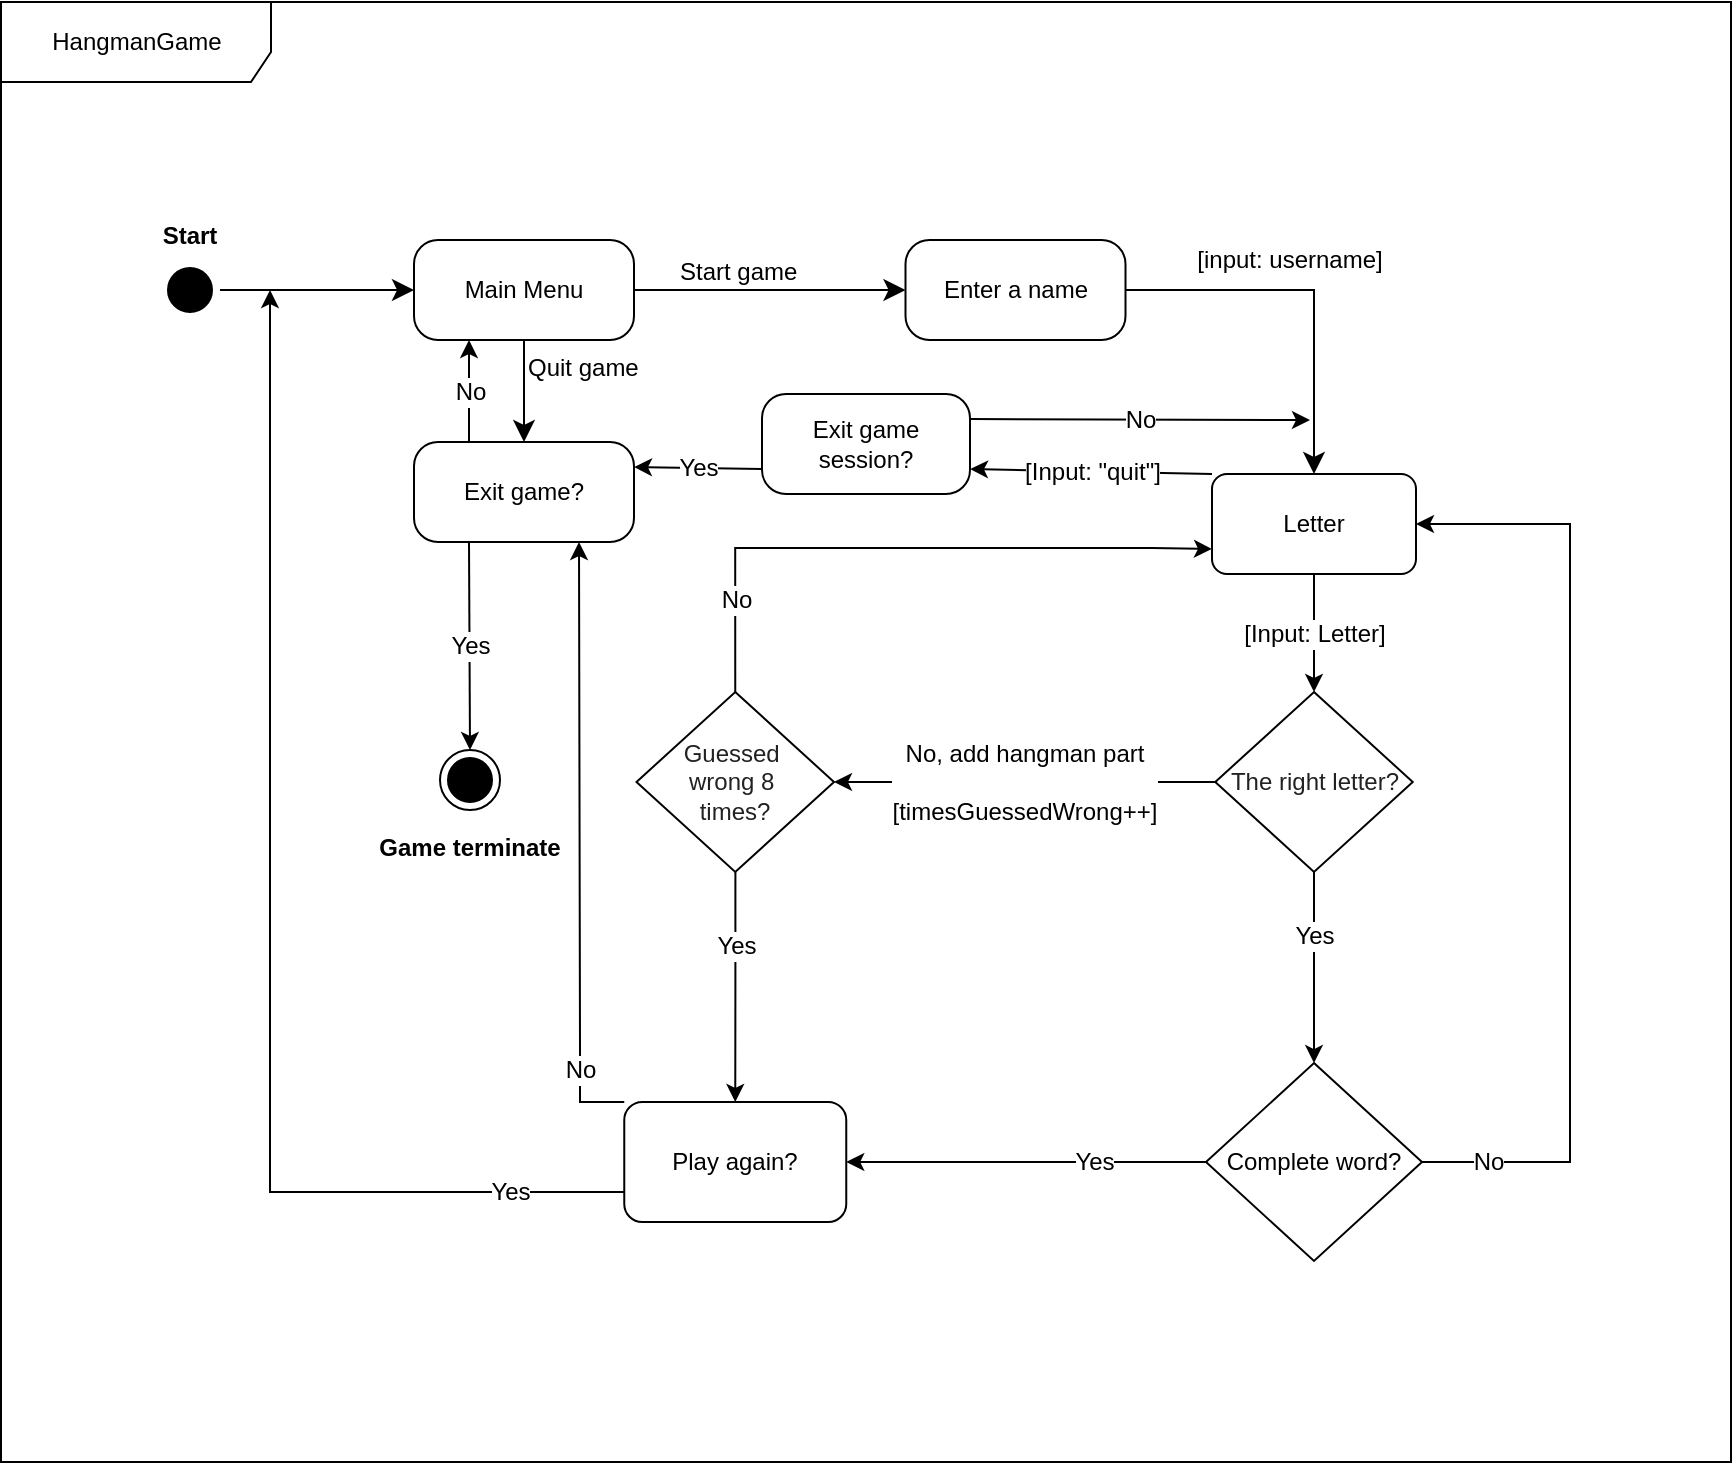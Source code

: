 <mxfile version="12.6.5" type="device"><diagram name="Page-1" id="58cdce13-f638-feb5-8d6f-7d28b1aa9fa0"><mxGraphModel dx="1422" dy="822" grid="1" gridSize="10" guides="1" tooltips="1" connect="1" arrows="1" fold="1" page="1" pageScale="1" pageWidth="1100" pageHeight="850" background="#ffffff" math="0" shadow="0"><root><mxCell id="0"/><mxCell id="1" parent="0"/><mxCell id="2a3bc250acf0617d-8" value="HangmanGame" style="shape=umlFrame;whiteSpace=wrap;html=1;rounded=1;shadow=0;comic=0;labelBackgroundColor=none;strokeWidth=1;fontFamily=Helvetica;fontSize=12;align=center;width=135;height=40;" parent="1" vertex="1"><mxGeometry x="25.5" y="36" width="865" height="730" as="geometry"/></mxCell><mxCell id="382b91b5511bd0f7-1" value="" style="ellipse;html=1;shape=startState;rounded=1;shadow=0;comic=0;labelBackgroundColor=none;fontFamily=Helvetica;fontSize=12;align=center;direction=south;fillColor=#000000;" parent="1" vertex="1"><mxGeometry x="105" y="165" width="30" height="30" as="geometry"/></mxCell><mxCell id="382b91b5511bd0f7-6" value="Main Menu" style="rounded=1;whiteSpace=wrap;html=1;arcSize=24;shadow=0;comic=0;labelBackgroundColor=none;fontFamily=Helvetica;fontSize=12;align=center;" parent="1" vertex="1"><mxGeometry x="232" y="155" width="110" height="50" as="geometry"/></mxCell><mxCell id="2a3bc250acf0617d-9" style="edgeStyle=orthogonalEdgeStyle;html=1;labelBackgroundColor=none;endArrow=classic;endSize=8;fontFamily=Helvetica;fontSize=12;align=left;endFill=1;" parent="1" source="382b91b5511bd0f7-1" target="382b91b5511bd0f7-6" edge="1"><mxGeometry relative="1" as="geometry"/></mxCell><mxCell id="B8-qXf0Q6fxuZX7ssZNM-2" value="" style="edgeStyle=orthogonalEdgeStyle;html=1;align=left;verticalAlign=bottom;endArrow=classic;endSize=8;strokeWidth=1;fontSize=12;entryX=0.5;entryY=0;entryDx=0;entryDy=0;endFill=1;exitX=1;exitY=0.5;exitDx=0;exitDy=0;fontFamily=Helvetica;rounded=0;" parent="1" source="c_nhj5gXwaT-0Eyimcl0-28" target="B8-qXf0Q6fxuZX7ssZNM-9" edge="1"><mxGeometry x="0.079" y="70" relative="1" as="geometry"><mxPoint x="620" y="250" as="targetPoint"/><mxPoint x="-12" y="-40" as="offset"/><mxPoint x="502.5" y="180" as="sourcePoint"/></mxGeometry></mxCell><mxCell id="B8-qXf0Q6fxuZX7ssZNM-28" value="[Input: Letter]" style="edgeStyle=orthogonalEdgeStyle;rounded=0;orthogonalLoop=1;jettySize=auto;html=1;strokeWidth=1;fontSize=12;entryX=0.5;entryY=0;entryDx=0;entryDy=0;fontFamily=Helvetica;" parent="1" source="B8-qXf0Q6fxuZX7ssZNM-9" target="c_nhj5gXwaT-0Eyimcl0-5" edge="1"><mxGeometry relative="1" as="geometry"><mxPoint x="682" y="475" as="targetPoint"/></mxGeometry></mxCell><mxCell id="B8-qXf0Q6fxuZX7ssZNM-9" value="Letter" style="rounded=1;whiteSpace=wrap;html=1;fillColor=#ffffff;fontSize=12;fontFamily=Helvetica;" parent="1" vertex="1"><mxGeometry x="631" y="272" width="102" height="50" as="geometry"/></mxCell><mxCell id="B8-qXf0Q6fxuZX7ssZNM-13" value="Yes" style="edgeStyle=orthogonalEdgeStyle;rounded=0;orthogonalLoop=1;jettySize=auto;html=1;strokeWidth=1;fontSize=12;exitX=0.5;exitY=1;exitDx=0;exitDy=0;fontFamily=Helvetica;" parent="1" source="c_nhj5gXwaT-0Eyimcl0-5" target="B8-qXf0Q6fxuZX7ssZNM-12" edge="1"><mxGeometry x="-0.333" relative="1" as="geometry"><mxPoint x="682" y="535" as="sourcePoint"/><mxPoint as="offset"/></mxGeometry></mxCell><mxCell id="c_nhj5gXwaT-0Eyimcl0-9" value="No" style="edgeStyle=orthogonalEdgeStyle;rounded=0;orthogonalLoop=1;jettySize=auto;html=1;entryX=1;entryY=0.5;entryDx=0;entryDy=0;exitX=1;exitY=0.5;exitDx=0;exitDy=0;fontSize=12;" parent="1" source="B8-qXf0Q6fxuZX7ssZNM-12" target="B8-qXf0Q6fxuZX7ssZNM-9" edge="1"><mxGeometry x="-0.862" relative="1" as="geometry"><mxPoint x="822" y="695" as="targetPoint"/><Array as="points"><mxPoint x="810" y="616"/><mxPoint x="810" y="297"/></Array><mxPoint as="offset"/></mxGeometry></mxCell><mxCell id="c_nhj5gXwaT-0Eyimcl0-18" value="Yes" style="edgeStyle=orthogonalEdgeStyle;rounded=0;orthogonalLoop=1;jettySize=auto;html=1;entryX=1;entryY=0.5;entryDx=0;entryDy=0;fontSize=12;" parent="1" source="B8-qXf0Q6fxuZX7ssZNM-12" target="c_nhj5gXwaT-0Eyimcl0-33" edge="1"><mxGeometry x="-0.38" relative="1" as="geometry"><mxPoint x="460" y="616" as="targetPoint"/><mxPoint as="offset"/></mxGeometry></mxCell><mxCell id="B8-qXf0Q6fxuZX7ssZNM-12" value="Complete word?" style="rhombus;whiteSpace=wrap;html=1;fillColor=#ffffff;fontSize=12;fontFamily=Helvetica;" parent="1" vertex="1"><mxGeometry x="628" y="566.5" width="108" height="99" as="geometry"/></mxCell><mxCell id="B8-qXf0Q6fxuZX7ssZNM-22" value="" style="ellipse;html=1;shape=endState;fillColor=#000000;strokeColor=#000000;fontSize=12;fontFamily=Helvetica;" parent="1" vertex="1"><mxGeometry x="245" y="410" width="30" height="30" as="geometry"/></mxCell><mxCell id="c_nhj5gXwaT-0Eyimcl0-11" value="Yes" style="edgeStyle=orthogonalEdgeStyle;rounded=0;orthogonalLoop=1;jettySize=auto;html=1;entryX=0.5;entryY=0;entryDx=0;entryDy=0;fontSize=12;" parent="1" source="B8-qXf0Q6fxuZX7ssZNM-34" target="c_nhj5gXwaT-0Eyimcl0-33" edge="1"><mxGeometry x="-0.345" relative="1" as="geometry"><mxPoint x="410.625" y="571" as="targetPoint"/><mxPoint as="offset"/></mxGeometry></mxCell><mxCell id="c_nhj5gXwaT-0Eyimcl0-27" value="No" style="edgeStyle=orthogonalEdgeStyle;rounded=0;orthogonalLoop=1;jettySize=auto;html=1;entryX=0;entryY=0.75;entryDx=0;entryDy=0;exitX=0.5;exitY=0;exitDx=0;exitDy=0;fontSize=12;" parent="1" source="B8-qXf0Q6fxuZX7ssZNM-34" target="B8-qXf0Q6fxuZX7ssZNM-9" edge="1"><mxGeometry x="-0.699" relative="1" as="geometry"><mxPoint x="452.505" y="260" as="targetPoint"/><mxPoint as="offset"/><Array as="points"><mxPoint x="393" y="309"/><mxPoint x="601" y="309"/></Array></mxGeometry></mxCell><mxCell id="B8-qXf0Q6fxuZX7ssZNM-34" value="&lt;font style=&quot;font-size: 12px;&quot;&gt;&lt;span style=&quot;color: rgb(34, 34, 34); text-align: left; white-space: pre-wrap; font-size: 12px;&quot;&gt;&lt;font style=&quot;font-size: 12px;&quot;&gt;Guessed &lt;br style=&quot;font-size: 12px;&quot;&gt;wrong 8 &lt;br style=&quot;font-size: 12px;&quot;&gt;times?&lt;/font&gt;&lt;/span&gt;&lt;/font&gt;" style="rhombus;whiteSpace=wrap;html=1;fillColor=#ffffff;fontSize=12;fontFamily=Helvetica;" parent="1" vertex="1"><mxGeometry x="343.25" y="381" width="98.75" height="90" as="geometry"/></mxCell><mxCell id="B8-qXf0Q6fxuZX7ssZNM-41" value="Start" style="text;align=center;fontStyle=1;verticalAlign=middle;spacingLeft=3;spacingRight=3;strokeColor=none;rotatable=0;points=[[0,0.5],[1,0.5]];portConstraint=eastwest;fillColor=#ffffff;fontSize=12;fontFamily=Helvetica;" parent="1" vertex="1"><mxGeometry x="80" y="139" width="80" height="26" as="geometry"/></mxCell><mxCell id="B8-qXf0Q6fxuZX7ssZNM-42" value="Game terminate" style="text;align=center;fontStyle=1;verticalAlign=middle;spacingLeft=3;spacingRight=3;strokeColor=none;rotatable=0;points=[[0,0.5],[1,0.5]];portConstraint=eastwest;fillColor=#ffffff;fontSize=12;fontFamily=Helvetica;" parent="1" vertex="1"><mxGeometry x="210" y="445" width="100" height="26" as="geometry"/></mxCell><mxCell id="c_nhj5gXwaT-0Eyimcl0-2" value="Quit game" style="edgeStyle=orthogonalEdgeStyle;html=1;align=left;verticalAlign=bottom;endArrow=classic;endSize=8;strokeWidth=1;fontSize=12;entryX=0.5;entryY=0;entryDx=0;entryDy=0;endFill=1;exitX=0.5;exitY=1;exitDx=0;exitDy=0;fontFamily=Helvetica;" parent="1" source="382b91b5511bd0f7-6" target="c_nhj5gXwaT-0Eyimcl0-19" edge="1"><mxGeometry x="-0.091" relative="1" as="geometry"><mxPoint x="662" y="260" as="targetPoint"/><mxPoint as="offset"/><mxPoint x="352" y="190" as="sourcePoint"/></mxGeometry></mxCell><mxCell id="c_nhj5gXwaT-0Eyimcl0-22" value="No" style="edgeStyle=orthogonalEdgeStyle;rounded=0;orthogonalLoop=1;jettySize=auto;html=1;entryX=0.75;entryY=1;entryDx=0;entryDy=0;exitX=0;exitY=0;exitDx=0;exitDy=0;fontSize=12;" parent="1" source="c_nhj5gXwaT-0Eyimcl0-33" target="c_nhj5gXwaT-0Eyimcl0-19" edge="1"><mxGeometry x="-0.748" y="1" relative="1" as="geometry"><mxPoint x="361.25" y="616" as="sourcePoint"/><mxPoint x="439.375" y="570" as="targetPoint"/><Array as="points"><mxPoint x="315" y="586"/><mxPoint x="315" y="560"/></Array><mxPoint x="1" as="offset"/></mxGeometry></mxCell><mxCell id="c_nhj5gXwaT-0Eyimcl0-5" value="&lt;div style=&quot;text-align: left; font-size: 12px;&quot;&gt;&lt;span style=&quot;white-space: pre-wrap; font-size: 12px;&quot;&gt;&lt;font color=&quot;#222222&quot; style=&quot;font-size: 12px;&quot;&gt;The right letter?&lt;/font&gt;&lt;/span&gt;&lt;/div&gt;" style="rhombus;whiteSpace=wrap;html=1;fillColor=#ffffff;fontSize=12;fontFamily=Helvetica;" parent="1" vertex="1"><mxGeometry x="632.63" y="381" width="98.75" height="90" as="geometry"/></mxCell><mxCell id="c_nhj5gXwaT-0Eyimcl0-19" value="Exit game?" style="rounded=1;whiteSpace=wrap;html=1;arcSize=24;shadow=0;comic=0;labelBackgroundColor=none;fontFamily=Helvetica;fontSize=12;align=center;" parent="1" vertex="1"><mxGeometry x="232" y="256" width="110" height="50" as="geometry"/></mxCell><mxCell id="c_nhj5gXwaT-0Eyimcl0-24" value="No" style="endArrow=classic;html=1;exitX=0.25;exitY=0;exitDx=0;exitDy=0;entryX=0.25;entryY=1;entryDx=0;entryDy=0;fontSize=12;" parent="1" source="c_nhj5gXwaT-0Eyimcl0-19" target="382b91b5511bd0f7-6" edge="1"><mxGeometry width="50" height="50" relative="1" as="geometry"><mxPoint x="180" y="270" as="sourcePoint"/><mxPoint x="230" y="220" as="targetPoint"/></mxGeometry></mxCell><mxCell id="c_nhj5gXwaT-0Eyimcl0-28" value="Enter a name" style="rounded=1;whiteSpace=wrap;html=1;arcSize=24;shadow=0;comic=0;labelBackgroundColor=none;fontFamily=Helvetica;fontSize=12;align=center;" parent="1" vertex="1"><mxGeometry x="477.75" y="155" width="110" height="50" as="geometry"/></mxCell><mxCell id="c_nhj5gXwaT-0Eyimcl0-29" value="Start game" style="edgeStyle=orthogonalEdgeStyle;html=1;align=left;verticalAlign=bottom;endArrow=classic;endSize=8;strokeWidth=1;fontSize=12;entryX=0;entryY=0.5;entryDx=0;entryDy=0;endFill=1;exitX=1;exitY=0.5;exitDx=0;exitDy=0;fontFamily=Helvetica;" parent="1" source="382b91b5511bd0f7-6" target="c_nhj5gXwaT-0Eyimcl0-28" edge="1"><mxGeometry x="-0.695" relative="1" as="geometry"><mxPoint x="652" y="250" as="targetPoint"/><mxPoint as="offset"/><mxPoint x="342" y="180" as="sourcePoint"/></mxGeometry></mxCell><mxCell id="c_nhj5gXwaT-0Eyimcl0-32" value="Yes" style="endArrow=classic;html=1;entryX=0.5;entryY=0;entryDx=0;entryDy=0;exitX=0.25;exitY=1;exitDx=0;exitDy=0;fontSize=12;" parent="1" source="c_nhj5gXwaT-0Eyimcl0-19" target="B8-qXf0Q6fxuZX7ssZNM-22" edge="1"><mxGeometry width="50" height="50" relative="1" as="geometry"><mxPoint x="225" y="356" as="sourcePoint"/><mxPoint x="275" y="306" as="targetPoint"/></mxGeometry></mxCell><mxCell id="c_nhj5gXwaT-0Eyimcl0-33" value="Play again?" style="rounded=1;whiteSpace=wrap;html=1;fontSize=12;" parent="1" vertex="1"><mxGeometry x="337.13" y="586" width="111" height="60" as="geometry"/></mxCell><mxCell id="cesHB2q454UQP6PmgBdd-3" value="Exit game session?" style="rounded=1;whiteSpace=wrap;html=1;arcSize=24;shadow=0;comic=0;labelBackgroundColor=none;fontFamily=Helvetica;fontSize=12;align=center;" vertex="1" parent="1"><mxGeometry x="406" y="232" width="104" height="50" as="geometry"/></mxCell><mxCell id="cesHB2q454UQP6PmgBdd-10" value="&lt;font style=&quot;font-size: 12px&quot;&gt;[Input: &quot;quit&quot;]&lt;/font&gt;" style="endArrow=classic;html=1;exitX=0;exitY=0;exitDx=0;exitDy=0;entryX=1;entryY=0.75;entryDx=0;entryDy=0;fontSize=12;" edge="1" parent="1" source="B8-qXf0Q6fxuZX7ssZNM-9" target="cesHB2q454UQP6PmgBdd-3"><mxGeometry width="50" height="50" relative="1" as="geometry"><mxPoint x="810" y="195" as="sourcePoint"/><mxPoint x="860" y="145" as="targetPoint"/></mxGeometry></mxCell><mxCell id="cesHB2q454UQP6PmgBdd-11" value="Yes" style="endArrow=classic;html=1;exitX=0;exitY=0.75;exitDx=0;exitDy=0;entryX=1;entryY=0.25;entryDx=0;entryDy=0;fontSize=12;" edge="1" parent="1" source="cesHB2q454UQP6PmgBdd-3" target="c_nhj5gXwaT-0Eyimcl0-19"><mxGeometry width="50" height="50" relative="1" as="geometry"><mxPoint x="367.63" y="245" as="sourcePoint"/><mxPoint x="417.63" y="195" as="targetPoint"/></mxGeometry></mxCell><mxCell id="cesHB2q454UQP6PmgBdd-14" value="No" style="endArrow=classic;html=1;exitX=1;exitY=0.25;exitDx=0;exitDy=0;fontSize=12;" edge="1" parent="1" source="cesHB2q454UQP6PmgBdd-3"><mxGeometry width="50" height="50" relative="1" as="geometry"><mxPoint x="525" y="255.8" as="sourcePoint"/><mxPoint x="680" y="245" as="targetPoint"/></mxGeometry></mxCell><mxCell id="cesHB2q454UQP6PmgBdd-15" value="&lt;font style=&quot;font-size: 12px&quot;&gt;&lt;font style=&quot;font-size: 12px&quot;&gt;No, a&lt;span style=&quot;white-space: normal&quot;&gt;dd hangman part&lt;br&gt;&lt;br&gt;[&lt;/span&gt;&lt;span style=&quot;white-space: pre&quot;&gt;timesGuessedWrong++&lt;/span&gt;&lt;/font&gt;&lt;span style=&quot;white-space: normal&quot;&gt;]&lt;/span&gt;&lt;/font&gt;" style="endArrow=classic;html=1;exitX=0;exitY=0.5;exitDx=0;exitDy=0;entryX=1;entryY=0.5;entryDx=0;entryDy=0;fontSize=12;fontColor=#000000;labelBackgroundColor=#ffffff;" edge="1" parent="1" source="c_nhj5gXwaT-0Eyimcl0-5" target="B8-qXf0Q6fxuZX7ssZNM-34"><mxGeometry width="50" height="50" relative="1" as="geometry"><mxPoint x="570" y="385.8" as="sourcePoint"/><mxPoint x="587.75" y="426" as="targetPoint"/></mxGeometry></mxCell><mxCell id="cesHB2q454UQP6PmgBdd-17" value="Yes" style="endArrow=classic;html=1;exitX=0;exitY=0.75;exitDx=0;exitDy=0;rounded=0;fontSize=12;" edge="1" parent="1" source="c_nhj5gXwaT-0Eyimcl0-33"><mxGeometry x="-0.818" width="50" height="50" relative="1" as="geometry"><mxPoint x="170" y="630" as="sourcePoint"/><mxPoint x="160" y="180" as="targetPoint"/><Array as="points"><mxPoint x="160" y="631"/></Array><mxPoint as="offset"/></mxGeometry></mxCell><mxCell id="cesHB2q454UQP6PmgBdd-20" value="[input: username]" style="text;html=1;strokeColor=none;fillColor=none;align=center;verticalAlign=middle;whiteSpace=wrap;rounded=0;fontSize=12;" vertex="1" parent="1"><mxGeometry x="610" y="155" width="120" height="20" as="geometry"/></mxCell></root></mxGraphModel></diagram></mxfile>